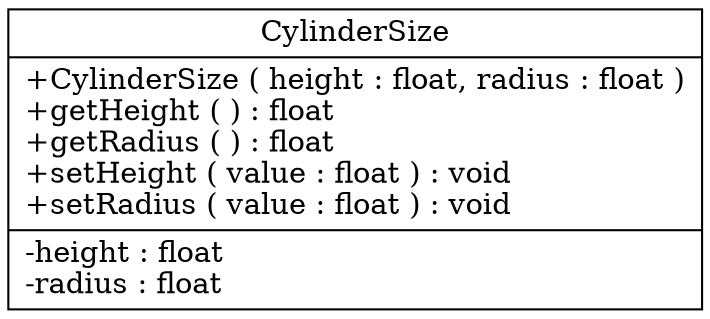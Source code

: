 digraph CylinderSize
{
graph [ rankdir="RL" ]
"d1/d47/class_cylinder_size" [ label="CylinderSize\n|+CylinderSize ( height : float, radius : float )\l+getHeight (  ) : float\l+getRadius (  ) : float\l+setHeight ( value : float ) : void\l+setRadius ( value : float ) : void\l|-height : float\l-radius : float\l" shape="record" ]
}